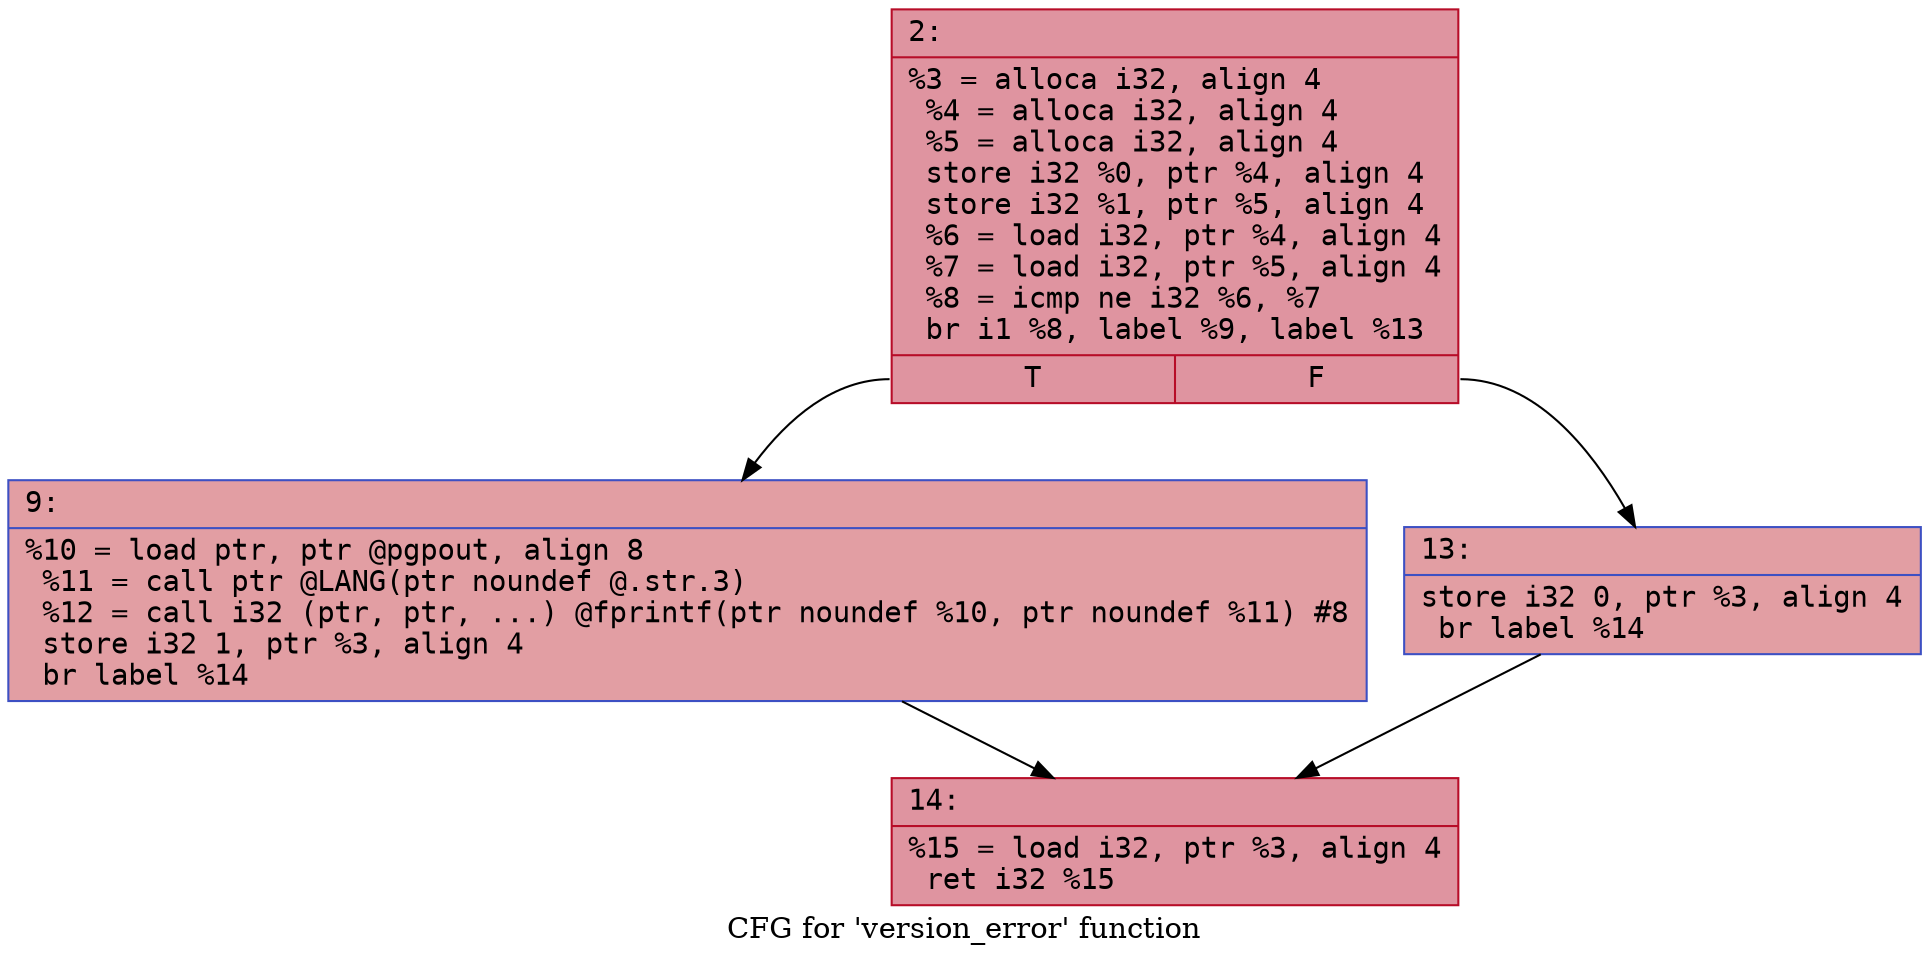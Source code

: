 digraph "CFG for 'version_error' function" {
	label="CFG for 'version_error' function";

	Node0x6000002bbca0 [shape=record,color="#b70d28ff", style=filled, fillcolor="#b70d2870" fontname="Courier",label="{2:\l|  %3 = alloca i32, align 4\l  %4 = alloca i32, align 4\l  %5 = alloca i32, align 4\l  store i32 %0, ptr %4, align 4\l  store i32 %1, ptr %5, align 4\l  %6 = load i32, ptr %4, align 4\l  %7 = load i32, ptr %5, align 4\l  %8 = icmp ne i32 %6, %7\l  br i1 %8, label %9, label %13\l|{<s0>T|<s1>F}}"];
	Node0x6000002bbca0:s0 -> Node0x6000002bbcf0[tooltip="2 -> 9\nProbability 50.00%" ];
	Node0x6000002bbca0:s1 -> Node0x6000002bbd40[tooltip="2 -> 13\nProbability 50.00%" ];
	Node0x6000002bbcf0 [shape=record,color="#3d50c3ff", style=filled, fillcolor="#be242e70" fontname="Courier",label="{9:\l|  %10 = load ptr, ptr @pgpout, align 8\l  %11 = call ptr @LANG(ptr noundef @.str.3)\l  %12 = call i32 (ptr, ptr, ...) @fprintf(ptr noundef %10, ptr noundef %11) #8\l  store i32 1, ptr %3, align 4\l  br label %14\l}"];
	Node0x6000002bbcf0 -> Node0x6000002bbd90[tooltip="9 -> 14\nProbability 100.00%" ];
	Node0x6000002bbd40 [shape=record,color="#3d50c3ff", style=filled, fillcolor="#be242e70" fontname="Courier",label="{13:\l|  store i32 0, ptr %3, align 4\l  br label %14\l}"];
	Node0x6000002bbd40 -> Node0x6000002bbd90[tooltip="13 -> 14\nProbability 100.00%" ];
	Node0x6000002bbd90 [shape=record,color="#b70d28ff", style=filled, fillcolor="#b70d2870" fontname="Courier",label="{14:\l|  %15 = load i32, ptr %3, align 4\l  ret i32 %15\l}"];
}

